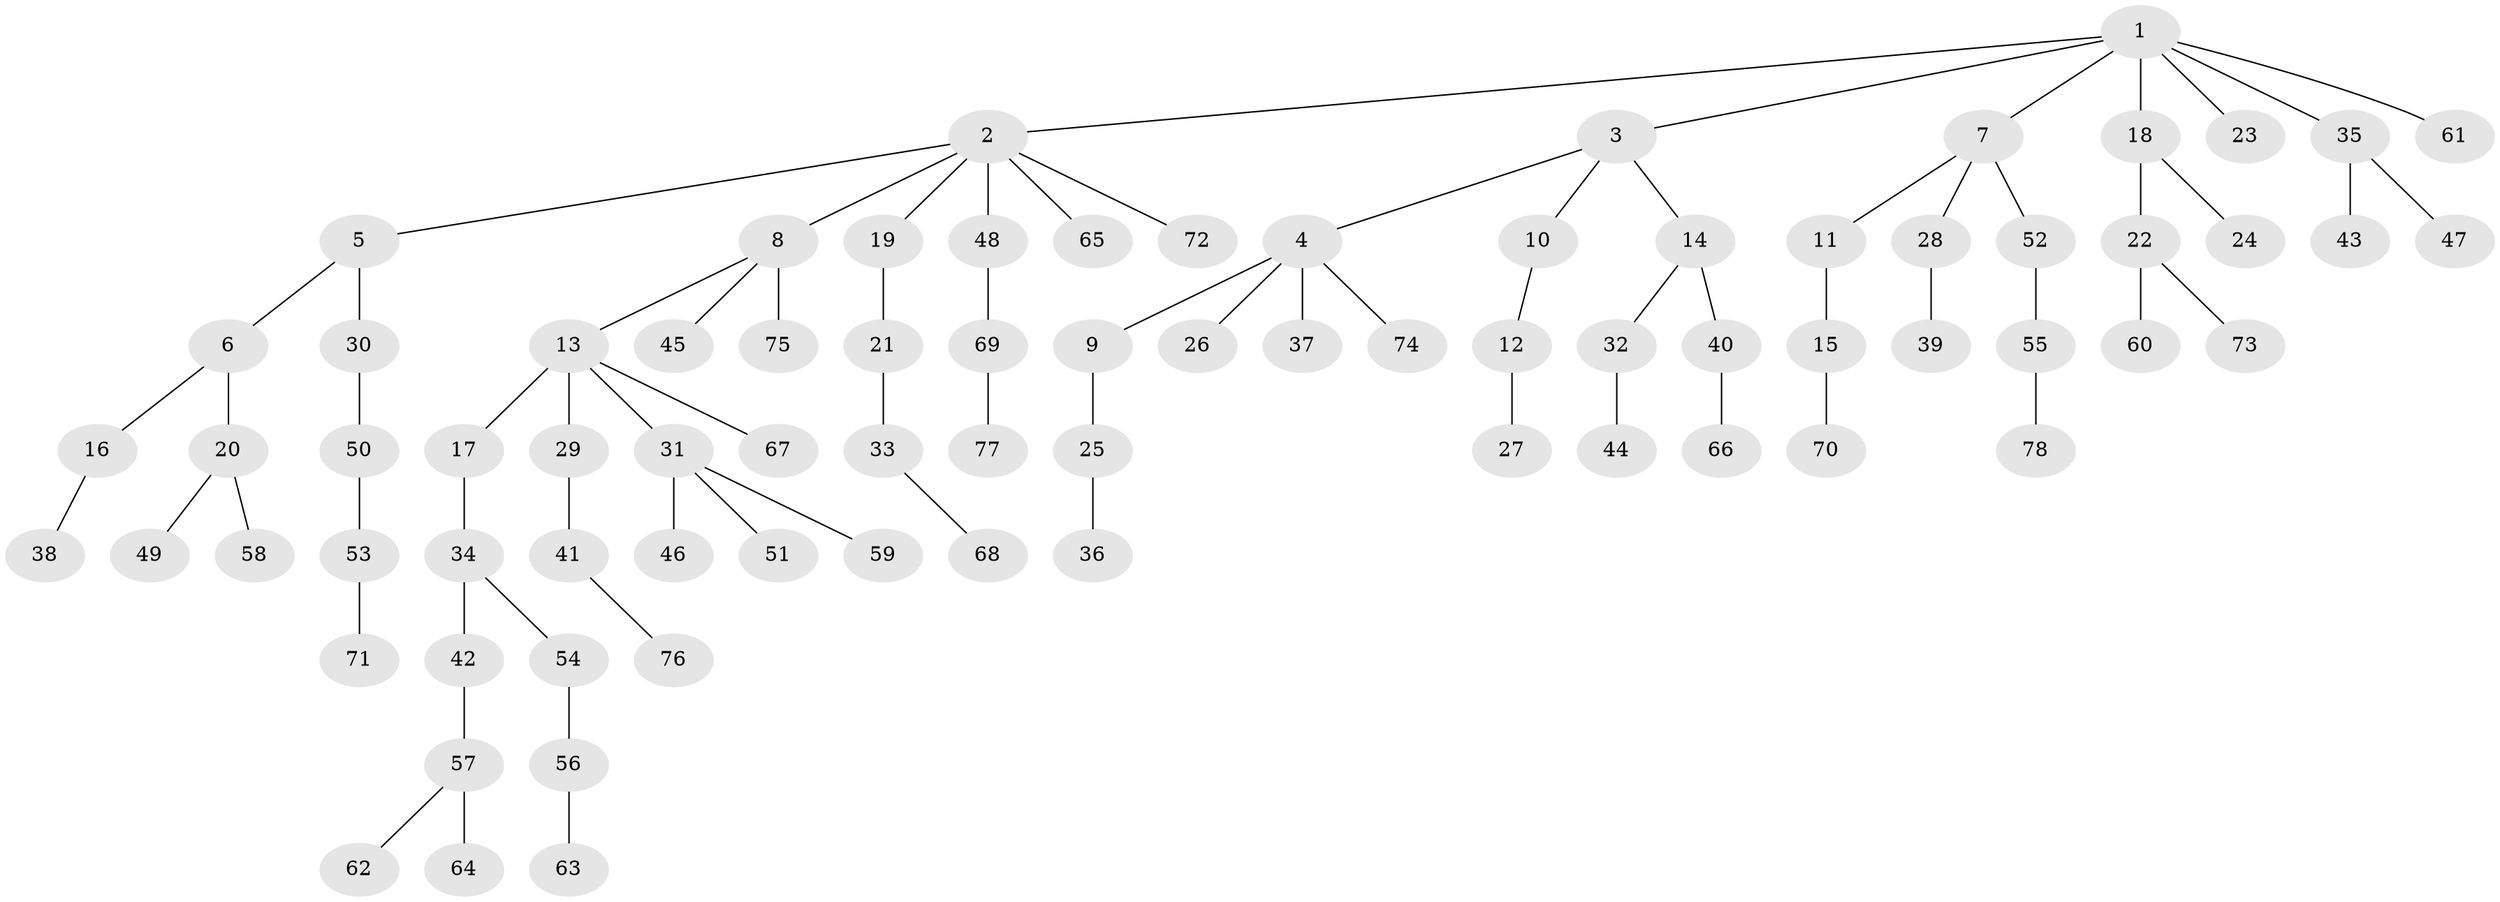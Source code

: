 // original degree distribution, {8: 0.013422818791946308, 5: 0.040268456375838924, 4: 0.04697986577181208, 3: 0.1476510067114094, 1: 0.48322147651006714, 2: 0.26174496644295303, 6: 0.006711409395973154}
// Generated by graph-tools (version 1.1) at 2025/51/03/04/25 22:51:42]
// undirected, 78 vertices, 77 edges
graph export_dot {
  node [color=gray90,style=filled];
  1;
  2;
  3;
  4;
  5;
  6;
  7;
  8;
  9;
  10;
  11;
  12;
  13;
  14;
  15;
  16;
  17;
  18;
  19;
  20;
  21;
  22;
  23;
  24;
  25;
  26;
  27;
  28;
  29;
  30;
  31;
  32;
  33;
  34;
  35;
  36;
  37;
  38;
  39;
  40;
  41;
  42;
  43;
  44;
  45;
  46;
  47;
  48;
  49;
  50;
  51;
  52;
  53;
  54;
  55;
  56;
  57;
  58;
  59;
  60;
  61;
  62;
  63;
  64;
  65;
  66;
  67;
  68;
  69;
  70;
  71;
  72;
  73;
  74;
  75;
  76;
  77;
  78;
  1 -- 2 [weight=1.0];
  1 -- 3 [weight=1.0];
  1 -- 7 [weight=1.0];
  1 -- 18 [weight=1.0];
  1 -- 23 [weight=1.0];
  1 -- 35 [weight=1.0];
  1 -- 61 [weight=1.0];
  2 -- 5 [weight=1.0];
  2 -- 8 [weight=1.0];
  2 -- 19 [weight=1.0];
  2 -- 48 [weight=1.0];
  2 -- 65 [weight=1.0];
  2 -- 72 [weight=1.0];
  3 -- 4 [weight=1.0];
  3 -- 10 [weight=1.0];
  3 -- 14 [weight=1.0];
  4 -- 9 [weight=1.0];
  4 -- 26 [weight=1.0];
  4 -- 37 [weight=1.0];
  4 -- 74 [weight=1.0];
  5 -- 6 [weight=1.0];
  5 -- 30 [weight=1.0];
  6 -- 16 [weight=1.0];
  6 -- 20 [weight=1.0];
  7 -- 11 [weight=1.0];
  7 -- 28 [weight=1.0];
  7 -- 52 [weight=1.0];
  8 -- 13 [weight=1.0];
  8 -- 45 [weight=1.0];
  8 -- 75 [weight=2.0];
  9 -- 25 [weight=1.0];
  10 -- 12 [weight=1.0];
  11 -- 15 [weight=4.0];
  12 -- 27 [weight=1.0];
  13 -- 17 [weight=3.0];
  13 -- 29 [weight=1.0];
  13 -- 31 [weight=1.0];
  13 -- 67 [weight=1.0];
  14 -- 32 [weight=1.0];
  14 -- 40 [weight=2.0];
  15 -- 70 [weight=1.0];
  16 -- 38 [weight=1.0];
  17 -- 34 [weight=1.0];
  18 -- 22 [weight=1.0];
  18 -- 24 [weight=1.0];
  19 -- 21 [weight=2.0];
  20 -- 49 [weight=1.0];
  20 -- 58 [weight=1.0];
  21 -- 33 [weight=1.0];
  22 -- 60 [weight=2.0];
  22 -- 73 [weight=1.0];
  25 -- 36 [weight=1.0];
  28 -- 39 [weight=2.0];
  29 -- 41 [weight=1.0];
  30 -- 50 [weight=1.0];
  31 -- 46 [weight=1.0];
  31 -- 51 [weight=1.0];
  31 -- 59 [weight=1.0];
  32 -- 44 [weight=1.0];
  33 -- 68 [weight=1.0];
  34 -- 42 [weight=2.0];
  34 -- 54 [weight=1.0];
  35 -- 43 [weight=1.0];
  35 -- 47 [weight=1.0];
  40 -- 66 [weight=1.0];
  41 -- 76 [weight=1.0];
  42 -- 57 [weight=1.0];
  48 -- 69 [weight=1.0];
  50 -- 53 [weight=1.0];
  52 -- 55 [weight=1.0];
  53 -- 71 [weight=1.0];
  54 -- 56 [weight=1.0];
  55 -- 78 [weight=1.0];
  56 -- 63 [weight=1.0];
  57 -- 62 [weight=1.0];
  57 -- 64 [weight=1.0];
  69 -- 77 [weight=1.0];
}
